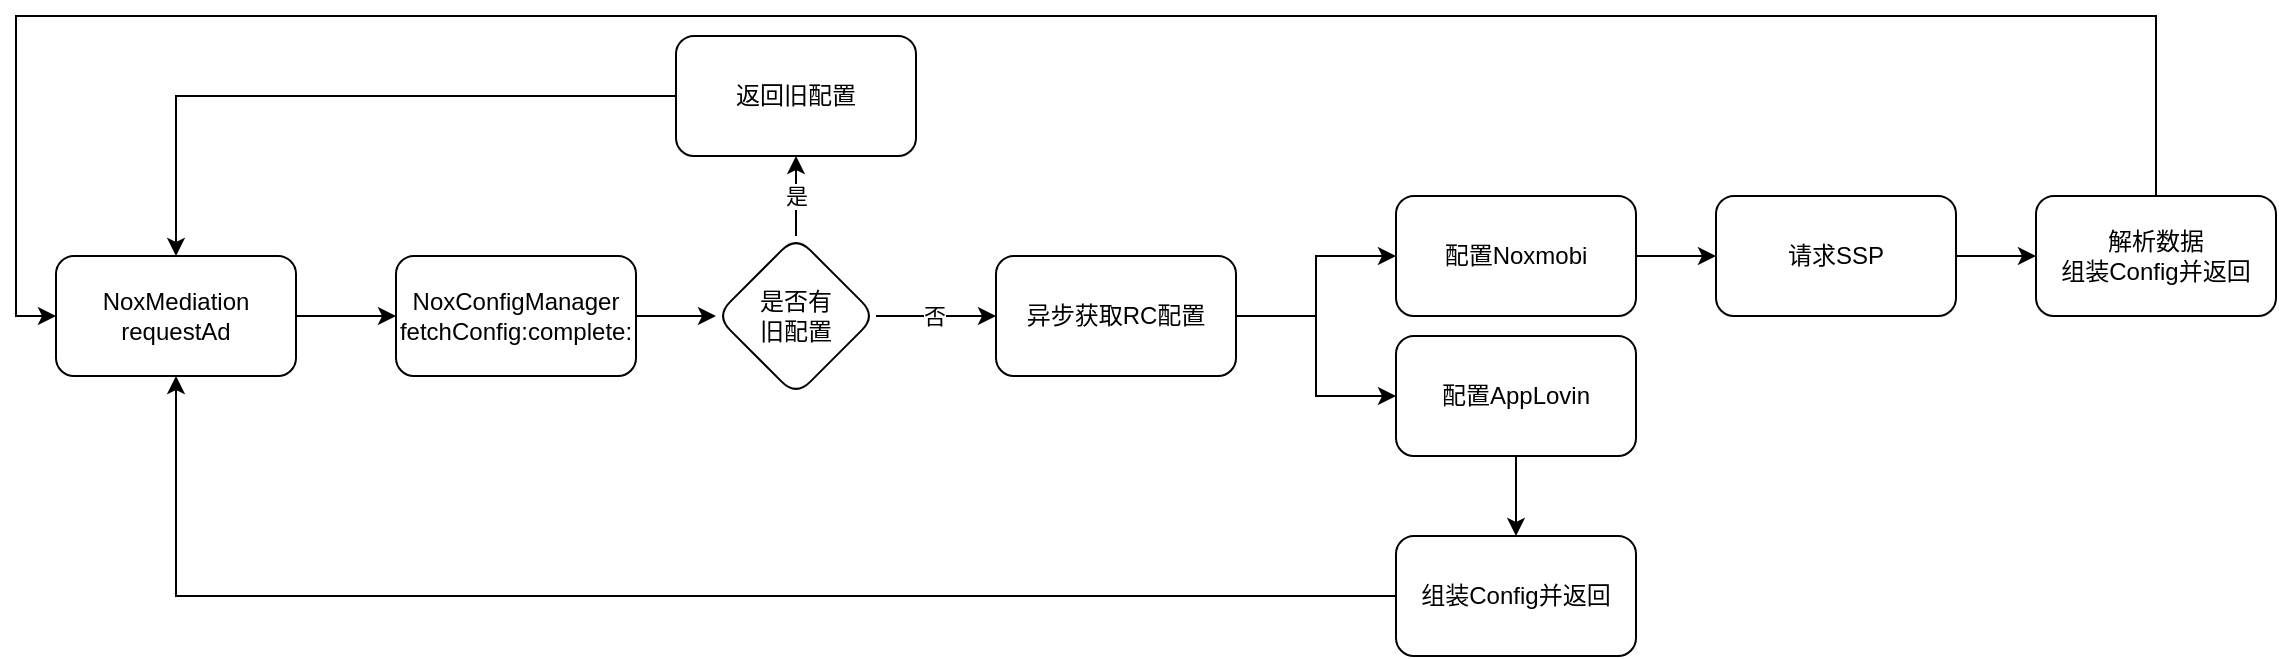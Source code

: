 <mxfile version="15.5.9" type="github">
  <diagram id="CWjo8lk1bvGisHXlscJj" name="第 1 页">
    <mxGraphModel dx="13186" dy="621" grid="1" gridSize="10" guides="1" tooltips="1" connect="1" arrows="1" fold="1" page="1" pageScale="1" pageWidth="12000" pageHeight="1920" math="0" shadow="0">
      <root>
        <mxCell id="0" />
        <mxCell id="1" parent="0" />
        <mxCell id="zZJPmyo75qQ_-Stv9V1z-5" value="" style="edgeStyle=orthogonalEdgeStyle;rounded=0;orthogonalLoop=1;jettySize=auto;html=1;" edge="1" parent="1" source="zZJPmyo75qQ_-Stv9V1z-1" target="zZJPmyo75qQ_-Stv9V1z-4">
          <mxGeometry relative="1" as="geometry" />
        </mxCell>
        <mxCell id="zZJPmyo75qQ_-Stv9V1z-1" value="NoxMediation&lt;br&gt;requestAd" style="rounded=1;whiteSpace=wrap;html=1;" vertex="1" parent="1">
          <mxGeometry x="-11710" y="310" width="120" height="60" as="geometry" />
        </mxCell>
        <mxCell id="zZJPmyo75qQ_-Stv9V1z-9" value="" style="edgeStyle=orthogonalEdgeStyle;rounded=0;orthogonalLoop=1;jettySize=auto;html=1;" edge="1" parent="1" source="zZJPmyo75qQ_-Stv9V1z-4" target="zZJPmyo75qQ_-Stv9V1z-8">
          <mxGeometry relative="1" as="geometry" />
        </mxCell>
        <mxCell id="zZJPmyo75qQ_-Stv9V1z-4" value="NoxConfigManager&lt;br&gt;fetchConfig:complete:" style="whiteSpace=wrap;html=1;rounded=1;" vertex="1" parent="1">
          <mxGeometry x="-11540" y="310" width="120" height="60" as="geometry" />
        </mxCell>
        <mxCell id="zZJPmyo75qQ_-Stv9V1z-11" value="是" style="edgeStyle=orthogonalEdgeStyle;rounded=0;orthogonalLoop=1;jettySize=auto;html=1;" edge="1" parent="1" source="zZJPmyo75qQ_-Stv9V1z-8" target="zZJPmyo75qQ_-Stv9V1z-10">
          <mxGeometry relative="1" as="geometry">
            <mxPoint as="offset" />
          </mxGeometry>
        </mxCell>
        <mxCell id="zZJPmyo75qQ_-Stv9V1z-14" value="" style="edgeStyle=orthogonalEdgeStyle;rounded=0;orthogonalLoop=1;jettySize=auto;html=1;" edge="1" parent="1" source="zZJPmyo75qQ_-Stv9V1z-8" target="zZJPmyo75qQ_-Stv9V1z-13">
          <mxGeometry relative="1" as="geometry" />
        </mxCell>
        <mxCell id="zZJPmyo75qQ_-Stv9V1z-15" value="否" style="edgeLabel;html=1;align=center;verticalAlign=middle;resizable=0;points=[];" vertex="1" connectable="0" parent="zZJPmyo75qQ_-Stv9V1z-14">
          <mxGeometry x="-0.033" relative="1" as="geometry">
            <mxPoint as="offset" />
          </mxGeometry>
        </mxCell>
        <mxCell id="zZJPmyo75qQ_-Stv9V1z-8" value="是否有&lt;br&gt;旧配置" style="rhombus;whiteSpace=wrap;html=1;rounded=1;" vertex="1" parent="1">
          <mxGeometry x="-11380" y="300" width="80" height="80" as="geometry" />
        </mxCell>
        <mxCell id="zZJPmyo75qQ_-Stv9V1z-12" style="edgeStyle=orthogonalEdgeStyle;rounded=0;orthogonalLoop=1;jettySize=auto;html=1;entryX=0.5;entryY=0;entryDx=0;entryDy=0;" edge="1" parent="1" source="zZJPmyo75qQ_-Stv9V1z-10" target="zZJPmyo75qQ_-Stv9V1z-1">
          <mxGeometry relative="1" as="geometry" />
        </mxCell>
        <mxCell id="zZJPmyo75qQ_-Stv9V1z-10" value="返回旧配置" style="whiteSpace=wrap;html=1;rounded=1;" vertex="1" parent="1">
          <mxGeometry x="-11400" y="200" width="120" height="60" as="geometry" />
        </mxCell>
        <mxCell id="zZJPmyo75qQ_-Stv9V1z-17" value="" style="edgeStyle=orthogonalEdgeStyle;rounded=0;orthogonalLoop=1;jettySize=auto;html=1;" edge="1" parent="1" source="zZJPmyo75qQ_-Stv9V1z-13" target="zZJPmyo75qQ_-Stv9V1z-16">
          <mxGeometry relative="1" as="geometry" />
        </mxCell>
        <mxCell id="zZJPmyo75qQ_-Stv9V1z-19" value="" style="edgeStyle=orthogonalEdgeStyle;rounded=0;orthogonalLoop=1;jettySize=auto;html=1;" edge="1" parent="1" source="zZJPmyo75qQ_-Stv9V1z-13" target="zZJPmyo75qQ_-Stv9V1z-18">
          <mxGeometry relative="1" as="geometry" />
        </mxCell>
        <mxCell id="zZJPmyo75qQ_-Stv9V1z-13" value="异步获取RC配置" style="whiteSpace=wrap;html=1;rounded=1;" vertex="1" parent="1">
          <mxGeometry x="-11240" y="310" width="120" height="60" as="geometry" />
        </mxCell>
        <mxCell id="zZJPmyo75qQ_-Stv9V1z-24" value="" style="edgeStyle=orthogonalEdgeStyle;rounded=0;orthogonalLoop=1;jettySize=auto;html=1;" edge="1" parent="1" source="zZJPmyo75qQ_-Stv9V1z-16" target="zZJPmyo75qQ_-Stv9V1z-23">
          <mxGeometry relative="1" as="geometry" />
        </mxCell>
        <mxCell id="zZJPmyo75qQ_-Stv9V1z-16" value="配置Noxmobi" style="whiteSpace=wrap;html=1;rounded=1;" vertex="1" parent="1">
          <mxGeometry x="-11040" y="280" width="120" height="60" as="geometry" />
        </mxCell>
        <mxCell id="zZJPmyo75qQ_-Stv9V1z-21" value="" style="edgeStyle=orthogonalEdgeStyle;rounded=0;orthogonalLoop=1;jettySize=auto;html=1;" edge="1" parent="1" source="zZJPmyo75qQ_-Stv9V1z-18" target="zZJPmyo75qQ_-Stv9V1z-20">
          <mxGeometry relative="1" as="geometry" />
        </mxCell>
        <mxCell id="zZJPmyo75qQ_-Stv9V1z-18" value="配置AppLovin" style="whiteSpace=wrap;html=1;rounded=1;" vertex="1" parent="1">
          <mxGeometry x="-11040" y="350" width="120" height="60" as="geometry" />
        </mxCell>
        <mxCell id="zZJPmyo75qQ_-Stv9V1z-22" style="edgeStyle=orthogonalEdgeStyle;rounded=0;orthogonalLoop=1;jettySize=auto;html=1;entryX=0.5;entryY=1;entryDx=0;entryDy=0;" edge="1" parent="1" source="zZJPmyo75qQ_-Stv9V1z-20" target="zZJPmyo75qQ_-Stv9V1z-1">
          <mxGeometry relative="1" as="geometry" />
        </mxCell>
        <mxCell id="zZJPmyo75qQ_-Stv9V1z-20" value="组装Config并返回" style="whiteSpace=wrap;html=1;rounded=1;" vertex="1" parent="1">
          <mxGeometry x="-11040" y="450" width="120" height="60" as="geometry" />
        </mxCell>
        <mxCell id="zZJPmyo75qQ_-Stv9V1z-26" value="" style="edgeStyle=orthogonalEdgeStyle;rounded=0;orthogonalLoop=1;jettySize=auto;html=1;" edge="1" parent="1" source="zZJPmyo75qQ_-Stv9V1z-23">
          <mxGeometry relative="1" as="geometry">
            <mxPoint x="-10720" y="310" as="targetPoint" />
          </mxGeometry>
        </mxCell>
        <mxCell id="zZJPmyo75qQ_-Stv9V1z-23" value="请求SSP" style="whiteSpace=wrap;html=1;rounded=1;" vertex="1" parent="1">
          <mxGeometry x="-10880" y="280" width="120" height="60" as="geometry" />
        </mxCell>
        <mxCell id="zZJPmyo75qQ_-Stv9V1z-27" style="edgeStyle=orthogonalEdgeStyle;rounded=0;orthogonalLoop=1;jettySize=auto;html=1;entryX=0;entryY=0.5;entryDx=0;entryDy=0;" edge="1" parent="1" source="zZJPmyo75qQ_-Stv9V1z-25" target="zZJPmyo75qQ_-Stv9V1z-1">
          <mxGeometry relative="1" as="geometry">
            <Array as="points">
              <mxPoint x="-10660" y="190" />
              <mxPoint x="-11730" y="190" />
              <mxPoint x="-11730" y="340" />
            </Array>
          </mxGeometry>
        </mxCell>
        <mxCell id="zZJPmyo75qQ_-Stv9V1z-25" value="解析数据&lt;br&gt;组装Config并返回" style="whiteSpace=wrap;html=1;rounded=1;" vertex="1" parent="1">
          <mxGeometry x="-10720" y="280" width="120" height="60" as="geometry" />
        </mxCell>
      </root>
    </mxGraphModel>
  </diagram>
</mxfile>
